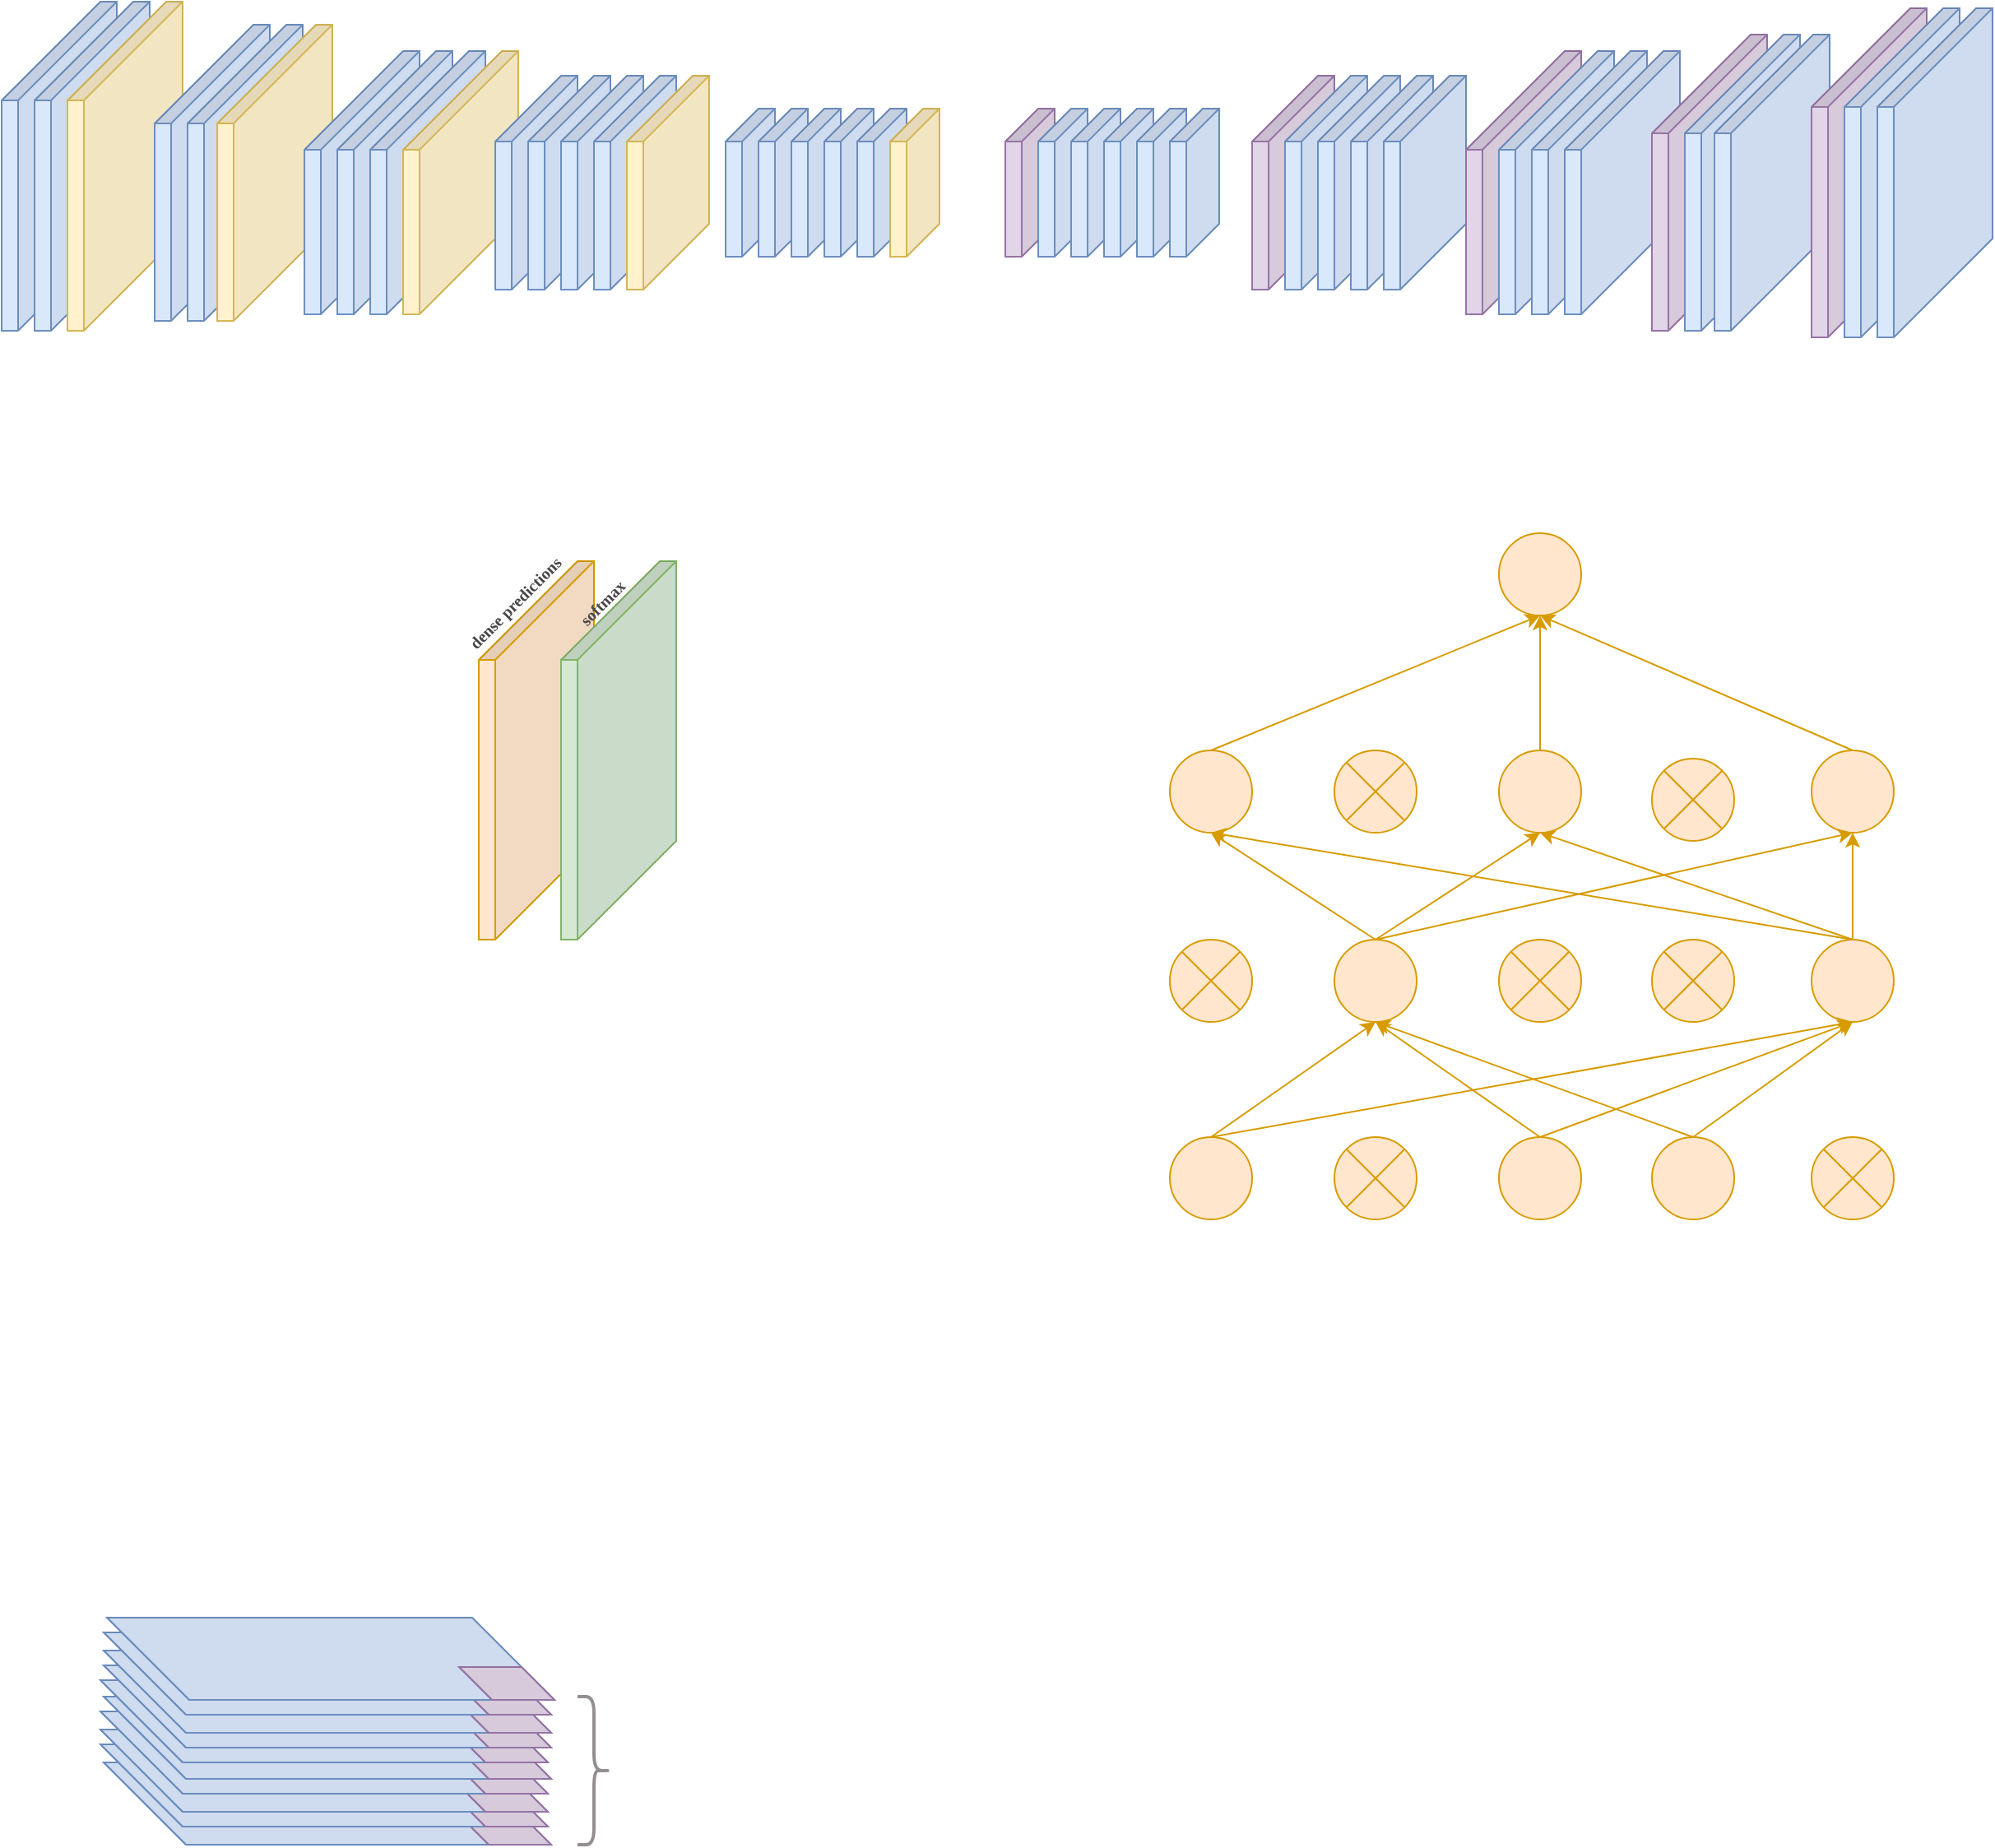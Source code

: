 <mxfile version="22.0.8" type="github">
  <diagram name="第 1 页" id="C3Rt4zPMQhMByHxWCD_6">
    <mxGraphModel dx="863" dy="486" grid="1" gridSize="10" guides="1" tooltips="1" connect="1" arrows="1" fold="1" page="1" pageScale="1" pageWidth="827" pageHeight="1169" math="0" shadow="0">
      <root>
        <mxCell id="0" />
        <mxCell id="1" parent="0" />
        <mxCell id="XNQVcV-ULBvw991r1sIG-1" value="" style="shape=cube;whiteSpace=wrap;html=1;boundedLbl=1;backgroundOutline=1;darkOpacity=0.05;darkOpacity2=0.1;rotation=0;size=60;direction=south;flipH=0;flipV=0;fillColor=#dae8fc;strokeColor=#6c8ebf;" parent="1" vertex="1">
          <mxGeometry x="100" y="130" width="70" height="200" as="geometry" />
        </mxCell>
        <mxCell id="XNQVcV-ULBvw991r1sIG-4" value="" style="shape=cube;whiteSpace=wrap;html=1;boundedLbl=1;backgroundOutline=1;darkOpacity=0.05;darkOpacity2=0.1;rotation=0;size=60;direction=south;flipH=0;flipV=0;fillColor=#dae8fc;strokeColor=#6c8ebf;" parent="1" vertex="1">
          <mxGeometry x="120" y="130" width="70" height="200" as="geometry" />
        </mxCell>
        <mxCell id="XNQVcV-ULBvw991r1sIG-5" value="" style="shape=cube;whiteSpace=wrap;html=1;boundedLbl=1;backgroundOutline=1;darkOpacity=0.05;darkOpacity2=0.1;rotation=0;size=60;direction=south;flipH=0;flipV=0;fillColor=#fff2cc;strokeColor=#d6b656;" parent="1" vertex="1">
          <mxGeometry x="140" y="130" width="70" height="200" as="geometry" />
        </mxCell>
        <mxCell id="XNQVcV-ULBvw991r1sIG-6" value="" style="shape=cube;whiteSpace=wrap;html=1;boundedLbl=1;backgroundOutline=1;darkOpacity=0.05;darkOpacity2=0.1;rotation=0;size=60;direction=south;flipH=0;flipV=0;fillColor=#dae8fc;strokeColor=#6c8ebf;" parent="1" vertex="1">
          <mxGeometry x="193" y="144" width="70" height="180" as="geometry" />
        </mxCell>
        <mxCell id="XNQVcV-ULBvw991r1sIG-9" value="" style="shape=cube;whiteSpace=wrap;html=1;boundedLbl=1;backgroundOutline=1;darkOpacity=0.05;darkOpacity2=0.1;rotation=0;size=60;direction=south;flipH=0;flipV=0;fillColor=#dae8fc;strokeColor=#6c8ebf;" parent="1" vertex="1">
          <mxGeometry x="213" y="144" width="70" height="180" as="geometry" />
        </mxCell>
        <mxCell id="XNQVcV-ULBvw991r1sIG-10" value="" style="shape=cube;whiteSpace=wrap;html=1;boundedLbl=1;backgroundOutline=1;darkOpacity=0.05;darkOpacity2=0.1;rotation=0;size=60;direction=south;flipH=0;flipV=0;fillColor=#fff2cc;strokeColor=#d6b656;" parent="1" vertex="1">
          <mxGeometry x="231" y="144" width="70" height="180" as="geometry" />
        </mxCell>
        <mxCell id="XNQVcV-ULBvw991r1sIG-11" value="" style="shape=cube;whiteSpace=wrap;html=1;boundedLbl=1;backgroundOutline=1;darkOpacity=0.05;darkOpacity2=0.1;rotation=0;size=60;direction=south;flipH=0;flipV=0;fillColor=#dae8fc;strokeColor=#6c8ebf;" parent="1" vertex="1">
          <mxGeometry x="284" y="160" width="70" height="160" as="geometry" />
        </mxCell>
        <mxCell id="XNQVcV-ULBvw991r1sIG-12" value="" style="shape=cube;whiteSpace=wrap;html=1;boundedLbl=1;backgroundOutline=1;darkOpacity=0.05;darkOpacity2=0.1;rotation=0;size=60;direction=south;flipH=0;flipV=0;fillColor=#dae8fc;strokeColor=#6c8ebf;" parent="1" vertex="1">
          <mxGeometry x="304" y="160" width="70" height="160" as="geometry" />
        </mxCell>
        <mxCell id="XNQVcV-ULBvw991r1sIG-13" value="" style="shape=cube;whiteSpace=wrap;html=1;boundedLbl=1;backgroundOutline=1;darkOpacity=0.05;darkOpacity2=0.1;rotation=0;size=60;direction=south;flipH=0;flipV=0;fillColor=#dae8fc;strokeColor=#6c8ebf;" parent="1" vertex="1">
          <mxGeometry x="324" y="160" width="70" height="160" as="geometry" />
        </mxCell>
        <mxCell id="XNQVcV-ULBvw991r1sIG-14" value="" style="shape=cube;whiteSpace=wrap;html=1;boundedLbl=1;backgroundOutline=1;darkOpacity=0.05;darkOpacity2=0.1;rotation=0;size=60;direction=south;flipH=0;flipV=0;fillColor=#fff2cc;strokeColor=#d6b656;" parent="1" vertex="1">
          <mxGeometry x="344" y="160" width="70" height="160" as="geometry" />
        </mxCell>
        <mxCell id="XNQVcV-ULBvw991r1sIG-15" value="" style="shape=cube;whiteSpace=wrap;html=1;boundedLbl=1;backgroundOutline=1;darkOpacity=0.05;darkOpacity2=0.1;rotation=0;size=40;direction=south;flipH=0;flipV=0;fillColor=#dae8fc;strokeColor=#6c8ebf;" parent="1" vertex="1">
          <mxGeometry x="400" y="175" width="50" height="130" as="geometry" />
        </mxCell>
        <mxCell id="XNQVcV-ULBvw991r1sIG-16" value="" style="shape=cube;whiteSpace=wrap;html=1;boundedLbl=1;backgroundOutline=1;darkOpacity=0.05;darkOpacity2=0.1;rotation=0;size=40;direction=south;flipH=0;flipV=0;fillColor=#dae8fc;strokeColor=#6c8ebf;" parent="1" vertex="1">
          <mxGeometry x="420" y="175" width="50" height="130" as="geometry" />
        </mxCell>
        <mxCell id="XNQVcV-ULBvw991r1sIG-17" value="" style="shape=cube;whiteSpace=wrap;html=1;boundedLbl=1;backgroundOutline=1;darkOpacity=0.05;darkOpacity2=0.1;rotation=0;size=40;direction=south;flipH=0;flipV=0;fillColor=#dae8fc;strokeColor=#6c8ebf;" parent="1" vertex="1">
          <mxGeometry x="440" y="175" width="50" height="130" as="geometry" />
        </mxCell>
        <mxCell id="XNQVcV-ULBvw991r1sIG-18" value="" style="shape=cube;whiteSpace=wrap;html=1;boundedLbl=1;backgroundOutline=1;darkOpacity=0.05;darkOpacity2=0.1;rotation=0;size=40;direction=south;flipH=0;flipV=0;fillColor=#dae8fc;strokeColor=#6c8ebf;" parent="1" vertex="1">
          <mxGeometry x="460" y="175" width="50" height="130" as="geometry" />
        </mxCell>
        <mxCell id="XNQVcV-ULBvw991r1sIG-19" value="" style="shape=cube;whiteSpace=wrap;html=1;boundedLbl=1;backgroundOutline=1;darkOpacity=0.05;darkOpacity2=0.1;rotation=0;size=40;direction=south;flipH=0;flipV=0;fillColor=#fff2cc;strokeColor=#d6b656;" parent="1" vertex="1">
          <mxGeometry x="480" y="175" width="50" height="130" as="geometry" />
        </mxCell>
        <mxCell id="XNQVcV-ULBvw991r1sIG-20" value="" style="shape=cube;whiteSpace=wrap;html=1;boundedLbl=1;backgroundOutline=1;darkOpacity=0.05;darkOpacity2=0.1;rotation=0;size=20;direction=south;flipH=0;flipV=0;fillColor=#dae8fc;strokeColor=#6c8ebf;" parent="1" vertex="1">
          <mxGeometry x="540" y="195" width="30" height="90" as="geometry" />
        </mxCell>
        <mxCell id="XNQVcV-ULBvw991r1sIG-21" value="" style="shape=cube;whiteSpace=wrap;html=1;boundedLbl=1;backgroundOutline=1;darkOpacity=0.05;darkOpacity2=0.1;rotation=0;size=20;direction=south;flipH=0;flipV=0;fillColor=#dae8fc;strokeColor=#6c8ebf;" parent="1" vertex="1">
          <mxGeometry x="560" y="195" width="30" height="90" as="geometry" />
        </mxCell>
        <mxCell id="XNQVcV-ULBvw991r1sIG-22" value="" style="shape=cube;whiteSpace=wrap;html=1;boundedLbl=1;backgroundOutline=1;darkOpacity=0.05;darkOpacity2=0.1;rotation=0;size=20;direction=south;flipH=0;flipV=0;fillColor=#dae8fc;strokeColor=#6c8ebf;" parent="1" vertex="1">
          <mxGeometry x="580" y="195" width="30" height="90" as="geometry" />
        </mxCell>
        <mxCell id="XNQVcV-ULBvw991r1sIG-23" value="" style="shape=cube;whiteSpace=wrap;html=1;boundedLbl=1;backgroundOutline=1;darkOpacity=0.05;darkOpacity2=0.1;rotation=0;size=20;direction=south;flipH=0;flipV=0;fillColor=#dae8fc;strokeColor=#6c8ebf;" parent="1" vertex="1">
          <mxGeometry x="600" y="195" width="30" height="90" as="geometry" />
        </mxCell>
        <mxCell id="XNQVcV-ULBvw991r1sIG-24" value="" style="shape=cube;whiteSpace=wrap;html=1;boundedLbl=1;backgroundOutline=1;darkOpacity=0.05;darkOpacity2=0.1;rotation=0;size=20;direction=south;flipH=0;flipV=0;fillColor=#dae8fc;strokeColor=#6c8ebf;" parent="1" vertex="1">
          <mxGeometry x="620" y="195" width="30" height="90" as="geometry" />
        </mxCell>
        <mxCell id="XNQVcV-ULBvw991r1sIG-25" value="" style="shape=cube;whiteSpace=wrap;html=1;boundedLbl=1;backgroundOutline=1;darkOpacity=0.05;darkOpacity2=0.1;rotation=0;size=20;direction=south;flipH=0;flipV=0;fillColor=#fff2cc;strokeColor=#d6b656;" parent="1" vertex="1">
          <mxGeometry x="640" y="195" width="30" height="90" as="geometry" />
        </mxCell>
        <mxCell id="XNQVcV-ULBvw991r1sIG-26" value="" style="shape=cube;whiteSpace=wrap;html=1;boundedLbl=1;backgroundOutline=1;darkOpacity=0.05;darkOpacity2=0.1;rotation=0;size=20;direction=south;flipH=0;flipV=0;fillColor=#e1d5e7;strokeColor=#9673a6;" parent="1" vertex="1">
          <mxGeometry x="710" y="195" width="30" height="90" as="geometry" />
        </mxCell>
        <mxCell id="XNQVcV-ULBvw991r1sIG-27" value="" style="shape=cube;whiteSpace=wrap;html=1;boundedLbl=1;backgroundOutline=1;darkOpacity=0.05;darkOpacity2=0.1;rotation=0;size=20;direction=south;flipH=0;flipV=0;fillColor=#dae8fc;strokeColor=#6c8ebf;" parent="1" vertex="1">
          <mxGeometry x="730" y="195" width="30" height="90" as="geometry" />
        </mxCell>
        <mxCell id="XNQVcV-ULBvw991r1sIG-28" value="" style="shape=cube;whiteSpace=wrap;html=1;boundedLbl=1;backgroundOutline=1;darkOpacity=0.05;darkOpacity2=0.1;rotation=0;size=20;direction=south;flipH=0;flipV=0;fillColor=#dae8fc;strokeColor=#6c8ebf;" parent="1" vertex="1">
          <mxGeometry x="750" y="195" width="30" height="90" as="geometry" />
        </mxCell>
        <mxCell id="XNQVcV-ULBvw991r1sIG-29" value="" style="shape=cube;whiteSpace=wrap;html=1;boundedLbl=1;backgroundOutline=1;darkOpacity=0.05;darkOpacity2=0.1;rotation=0;size=20;direction=south;flipH=0;flipV=0;fillColor=#dae8fc;strokeColor=#6c8ebf;" parent="1" vertex="1">
          <mxGeometry x="770" y="195" width="30" height="90" as="geometry" />
        </mxCell>
        <mxCell id="XNQVcV-ULBvw991r1sIG-30" value="" style="shape=cube;whiteSpace=wrap;html=1;boundedLbl=1;backgroundOutline=1;darkOpacity=0.05;darkOpacity2=0.1;rotation=0;size=20;direction=south;flipH=0;flipV=0;fillColor=#dae8fc;strokeColor=#6c8ebf;" parent="1" vertex="1">
          <mxGeometry x="790" y="195" width="30" height="90" as="geometry" />
        </mxCell>
        <mxCell id="XNQVcV-ULBvw991r1sIG-31" value="" style="shape=cube;whiteSpace=wrap;html=1;boundedLbl=1;backgroundOutline=1;darkOpacity=0.05;darkOpacity2=0.1;rotation=0;size=20;direction=south;flipH=0;flipV=0;fillColor=#dae8fc;strokeColor=#6c8ebf;" parent="1" vertex="1">
          <mxGeometry x="810" y="195" width="30" height="90" as="geometry" />
        </mxCell>
        <mxCell id="XNQVcV-ULBvw991r1sIG-32" value="" style="shape=cube;whiteSpace=wrap;html=1;boundedLbl=1;backgroundOutline=1;darkOpacity=0.05;darkOpacity2=0.1;rotation=0;size=40;direction=south;flipH=0;flipV=0;fillColor=#e1d5e7;strokeColor=#9673a6;" parent="1" vertex="1">
          <mxGeometry x="860" y="175" width="50" height="130" as="geometry" />
        </mxCell>
        <mxCell id="XNQVcV-ULBvw991r1sIG-33" value="" style="shape=cube;whiteSpace=wrap;html=1;boundedLbl=1;backgroundOutline=1;darkOpacity=0.05;darkOpacity2=0.1;rotation=0;size=40;direction=south;flipH=0;flipV=0;fillColor=#dae8fc;strokeColor=#6c8ebf;" parent="1" vertex="1">
          <mxGeometry x="880" y="175" width="50" height="130" as="geometry" />
        </mxCell>
        <mxCell id="XNQVcV-ULBvw991r1sIG-34" value="" style="shape=cube;whiteSpace=wrap;html=1;boundedLbl=1;backgroundOutline=1;darkOpacity=0.05;darkOpacity2=0.1;rotation=0;size=40;direction=south;flipH=0;flipV=0;fillColor=#dae8fc;strokeColor=#6c8ebf;" parent="1" vertex="1">
          <mxGeometry x="900" y="175" width="50" height="130" as="geometry" />
        </mxCell>
        <mxCell id="XNQVcV-ULBvw991r1sIG-35" value="" style="shape=cube;whiteSpace=wrap;html=1;boundedLbl=1;backgroundOutline=1;darkOpacity=0.05;darkOpacity2=0.1;rotation=0;size=40;direction=south;flipH=0;flipV=0;fillColor=#dae8fc;strokeColor=#6c8ebf;" parent="1" vertex="1">
          <mxGeometry x="920" y="175" width="50" height="130" as="geometry" />
        </mxCell>
        <mxCell id="XNQVcV-ULBvw991r1sIG-36" value="" style="shape=cube;whiteSpace=wrap;html=1;boundedLbl=1;backgroundOutline=1;darkOpacity=0.05;darkOpacity2=0.1;rotation=0;size=40;direction=south;flipH=0;flipV=0;fillColor=#dae8fc;strokeColor=#6c8ebf;" parent="1" vertex="1">
          <mxGeometry x="940" y="175" width="50" height="130" as="geometry" />
        </mxCell>
        <mxCell id="XNQVcV-ULBvw991r1sIG-37" value="" style="shape=cube;whiteSpace=wrap;html=1;boundedLbl=1;backgroundOutline=1;darkOpacity=0.05;darkOpacity2=0.1;rotation=0;size=60;direction=south;flipH=0;flipV=0;fillColor=#e1d5e7;strokeColor=#9673a6;" parent="1" vertex="1">
          <mxGeometry x="990" y="160" width="70" height="160" as="geometry" />
        </mxCell>
        <mxCell id="XNQVcV-ULBvw991r1sIG-38" value="" style="shape=cube;whiteSpace=wrap;html=1;boundedLbl=1;backgroundOutline=1;darkOpacity=0.05;darkOpacity2=0.1;rotation=0;size=60;direction=south;flipH=0;flipV=0;fillColor=#dae8fc;strokeColor=#6c8ebf;" parent="1" vertex="1">
          <mxGeometry x="1010" y="160" width="70" height="160" as="geometry" />
        </mxCell>
        <mxCell id="XNQVcV-ULBvw991r1sIG-39" value="" style="shape=cube;whiteSpace=wrap;html=1;boundedLbl=1;backgroundOutline=1;darkOpacity=0.05;darkOpacity2=0.1;rotation=0;size=60;direction=south;flipH=0;flipV=0;fillColor=#dae8fc;strokeColor=#6c8ebf;" parent="1" vertex="1">
          <mxGeometry x="1030" y="160" width="70" height="160" as="geometry" />
        </mxCell>
        <mxCell id="XNQVcV-ULBvw991r1sIG-40" value="" style="shape=cube;whiteSpace=wrap;html=1;boundedLbl=1;backgroundOutline=1;darkOpacity=0.05;darkOpacity2=0.1;rotation=0;size=60;direction=south;flipH=0;flipV=0;fillColor=#dae8fc;strokeColor=#6c8ebf;" parent="1" vertex="1">
          <mxGeometry x="1050" y="160" width="70" height="160" as="geometry" />
        </mxCell>
        <mxCell id="XNQVcV-ULBvw991r1sIG-41" value="" style="shape=cube;whiteSpace=wrap;html=1;boundedLbl=1;backgroundOutline=1;darkOpacity=0.05;darkOpacity2=0.1;rotation=0;size=60;direction=south;flipH=0;flipV=0;fillColor=#e1d5e7;strokeColor=#9673a6;" parent="1" vertex="1">
          <mxGeometry x="1103" y="150" width="70" height="180" as="geometry" />
        </mxCell>
        <mxCell id="XNQVcV-ULBvw991r1sIG-42" value="" style="shape=cube;whiteSpace=wrap;html=1;boundedLbl=1;backgroundOutline=1;darkOpacity=0.05;darkOpacity2=0.1;rotation=0;size=60;direction=south;flipH=0;flipV=0;fillColor=#dae8fc;strokeColor=#6c8ebf;" parent="1" vertex="1">
          <mxGeometry x="1123" y="150" width="70" height="180" as="geometry" />
        </mxCell>
        <mxCell id="XNQVcV-ULBvw991r1sIG-43" value="" style="shape=cube;whiteSpace=wrap;html=1;boundedLbl=1;backgroundOutline=1;darkOpacity=0.05;darkOpacity2=0.1;rotation=0;size=60;direction=south;flipH=0;flipV=0;fillColor=#dae8fc;strokeColor=#6c8ebf;" parent="1" vertex="1">
          <mxGeometry x="1141" y="150" width="70" height="180" as="geometry" />
        </mxCell>
        <mxCell id="XNQVcV-ULBvw991r1sIG-44" value="" style="shape=cube;whiteSpace=wrap;html=1;boundedLbl=1;backgroundOutline=1;darkOpacity=0.05;darkOpacity2=0.1;rotation=0;size=60;direction=south;flipH=0;flipV=0;fillColor=#e1d5e7;strokeColor=#9673a6;" parent="1" vertex="1">
          <mxGeometry x="1200" y="134" width="70" height="200" as="geometry" />
        </mxCell>
        <mxCell id="XNQVcV-ULBvw991r1sIG-45" value="" style="shape=cube;whiteSpace=wrap;html=1;boundedLbl=1;backgroundOutline=1;darkOpacity=0.05;darkOpacity2=0.1;rotation=0;size=60;direction=south;flipH=0;flipV=0;fillColor=#dae8fc;strokeColor=#6c8ebf;" parent="1" vertex="1">
          <mxGeometry x="1220" y="134" width="70" height="200" as="geometry" />
        </mxCell>
        <mxCell id="XNQVcV-ULBvw991r1sIG-46" value="" style="shape=cube;whiteSpace=wrap;html=1;boundedLbl=1;backgroundOutline=1;darkOpacity=0.05;darkOpacity2=0.1;rotation=0;size=60;direction=south;flipH=0;flipV=0;fillColor=#dae8fc;strokeColor=#6c8ebf;" parent="1" vertex="1">
          <mxGeometry x="1240" y="134" width="70" height="200" as="geometry" />
        </mxCell>
        <mxCell id="XNQVcV-ULBvw991r1sIG-47" value="" style="shape=cube;whiteSpace=wrap;html=1;boundedLbl=1;backgroundOutline=1;darkOpacity=0.05;darkOpacity2=0.1;rotation=0;size=60;direction=south;flipH=0;flipV=0;fillColor=#ffe6cc;strokeColor=#d79b00;" parent="1" vertex="1">
          <mxGeometry x="390" y="470" width="70" height="230" as="geometry" />
        </mxCell>
        <mxCell id="XNQVcV-ULBvw991r1sIG-48" value="" style="shape=cube;whiteSpace=wrap;html=1;boundedLbl=1;backgroundOutline=1;darkOpacity=0.05;darkOpacity2=0.1;rotation=0;size=60;direction=south;flipH=0;flipV=0;fillColor=#d5e8d4;strokeColor=#82b366;" parent="1" vertex="1">
          <mxGeometry x="440" y="470" width="70" height="230" as="geometry" />
        </mxCell>
        <mxCell id="XNQVcV-ULBvw991r1sIG-49" value="dense predictions" style="text;strokeColor=none;align=center;fillColor=none;html=1;verticalAlign=middle;whiteSpace=wrap;rounded=0;fontFamily=Times New Roman;rotation=-45;fontSize=10;fontStyle=1;fontColor=#494646;" parent="1" vertex="1">
          <mxGeometry x="354" y="480" width="116" height="30" as="geometry" />
        </mxCell>
        <mxCell id="XNQVcV-ULBvw991r1sIG-50" value="softmax" style="text;strokeColor=none;align=center;fillColor=none;html=1;verticalAlign=middle;whiteSpace=wrap;rounded=0;fontFamily=Times New Roman;rotation=-45;fontSize=10;fontStyle=1;fontColor=#494646;" parent="1" vertex="1">
          <mxGeometry x="407" y="480" width="116" height="30" as="geometry" />
        </mxCell>
        <mxCell id="XNQVcV-ULBvw991r1sIG-51" value="" style="ellipse;whiteSpace=wrap;html=1;aspect=fixed;fillColor=#ffe6cc;strokeColor=#d79b00;" parent="1" vertex="1">
          <mxGeometry x="1010" y="453" width="50" height="50" as="geometry" />
        </mxCell>
        <mxCell id="XNQVcV-ULBvw991r1sIG-52" value="" style="ellipse;whiteSpace=wrap;html=1;aspect=fixed;fillColor=#ffe6cc;strokeColor=#d79b00;" parent="1" vertex="1">
          <mxGeometry x="810" y="585" width="50" height="50" as="geometry" />
        </mxCell>
        <mxCell id="XNQVcV-ULBvw991r1sIG-53" value="" style="ellipse;whiteSpace=wrap;html=1;aspect=fixed;fillColor=#ffe6cc;strokeColor=#d79b00;" parent="1" vertex="1">
          <mxGeometry x="810" y="820" width="50" height="50" as="geometry" />
        </mxCell>
        <mxCell id="XNQVcV-ULBvw991r1sIG-54" value="" style="ellipse;whiteSpace=wrap;html=1;aspect=fixed;fillColor=#ffe6cc;strokeColor=#d79b00;" parent="1" vertex="1">
          <mxGeometry x="1010" y="585" width="50" height="50" as="geometry" />
        </mxCell>
        <mxCell id="XNQVcV-ULBvw991r1sIG-55" value="" style="ellipse;whiteSpace=wrap;html=1;aspect=fixed;fillColor=#ffe6cc;strokeColor=#d79b00;" parent="1" vertex="1">
          <mxGeometry x="910" y="700" width="50" height="50" as="geometry" />
        </mxCell>
        <mxCell id="XNQVcV-ULBvw991r1sIG-56" value="" style="ellipse;whiteSpace=wrap;html=1;aspect=fixed;fillColor=#ffe6cc;strokeColor=#d79b00;" parent="1" vertex="1">
          <mxGeometry x="1200" y="585" width="50" height="50" as="geometry" />
        </mxCell>
        <mxCell id="XNQVcV-ULBvw991r1sIG-57" value="" style="shape=sumEllipse;perimeter=ellipsePerimeter;whiteSpace=wrap;html=1;backgroundOutline=1;fillColor=#ffe6cc;strokeColor=#d79b00;" parent="1" vertex="1">
          <mxGeometry x="910" y="585" width="50" height="50" as="geometry" />
        </mxCell>
        <mxCell id="XNQVcV-ULBvw991r1sIG-58" value="" style="shape=sumEllipse;perimeter=ellipsePerimeter;whiteSpace=wrap;html=1;backgroundOutline=1;fillColor=#ffe6cc;strokeColor=#d79b00;" parent="1" vertex="1">
          <mxGeometry x="1103" y="590" width="50" height="50" as="geometry" />
        </mxCell>
        <mxCell id="XNQVcV-ULBvw991r1sIG-59" value="" style="shape=sumEllipse;perimeter=ellipsePerimeter;whiteSpace=wrap;html=1;backgroundOutline=1;fillColor=#ffe6cc;strokeColor=#d79b00;" parent="1" vertex="1">
          <mxGeometry x="1010" y="700" width="50" height="50" as="geometry" />
        </mxCell>
        <mxCell id="XNQVcV-ULBvw991r1sIG-60" value="" style="shape=sumEllipse;perimeter=ellipsePerimeter;whiteSpace=wrap;html=1;backgroundOutline=1;fillColor=#ffe6cc;strokeColor=#d79b00;" parent="1" vertex="1">
          <mxGeometry x="1103" y="700" width="50" height="50" as="geometry" />
        </mxCell>
        <mxCell id="XNQVcV-ULBvw991r1sIG-61" value="" style="ellipse;whiteSpace=wrap;html=1;aspect=fixed;fillColor=#ffe6cc;strokeColor=#d79b00;" parent="1" vertex="1">
          <mxGeometry x="1200" y="700" width="50" height="50" as="geometry" />
        </mxCell>
        <mxCell id="XNQVcV-ULBvw991r1sIG-62" value="" style="shape=sumEllipse;perimeter=ellipsePerimeter;whiteSpace=wrap;html=1;backgroundOutline=1;fillColor=#ffe6cc;strokeColor=#d79b00;" parent="1" vertex="1">
          <mxGeometry x="810" y="700" width="50" height="50" as="geometry" />
        </mxCell>
        <mxCell id="XNQVcV-ULBvw991r1sIG-63" value="" style="shape=sumEllipse;perimeter=ellipsePerimeter;whiteSpace=wrap;html=1;backgroundOutline=1;fillColor=#ffe6cc;strokeColor=#d79b00;" parent="1" vertex="1">
          <mxGeometry x="910" y="820" width="50" height="50" as="geometry" />
        </mxCell>
        <mxCell id="XNQVcV-ULBvw991r1sIG-64" value="" style="shape=sumEllipse;perimeter=ellipsePerimeter;whiteSpace=wrap;html=1;backgroundOutline=1;fillColor=#ffe6cc;strokeColor=#d79b00;" parent="1" vertex="1">
          <mxGeometry x="1200" y="820" width="50" height="50" as="geometry" />
        </mxCell>
        <mxCell id="XNQVcV-ULBvw991r1sIG-65" value="" style="ellipse;whiteSpace=wrap;html=1;aspect=fixed;fillColor=#ffe6cc;strokeColor=#d79b00;" parent="1" vertex="1">
          <mxGeometry x="1010" y="820" width="50" height="50" as="geometry" />
        </mxCell>
        <mxCell id="XNQVcV-ULBvw991r1sIG-66" value="" style="ellipse;whiteSpace=wrap;html=1;aspect=fixed;fillColor=#ffe6cc;strokeColor=#d79b00;" parent="1" vertex="1">
          <mxGeometry x="1103" y="820" width="50" height="50" as="geometry" />
        </mxCell>
        <mxCell id="XNQVcV-ULBvw991r1sIG-68" value="" style="endArrow=classic;html=1;rounded=0;entryX=0.5;entryY=1;entryDx=0;entryDy=0;exitX=0.5;exitY=0;exitDx=0;exitDy=0;fillColor=#ffe6cc;strokeColor=#d79b00;" parent="1" source="XNQVcV-ULBvw991r1sIG-52" target="XNQVcV-ULBvw991r1sIG-51" edge="1">
          <mxGeometry width="50" height="50" relative="1" as="geometry">
            <mxPoint x="680" y="720" as="sourcePoint" />
            <mxPoint x="730" y="670" as="targetPoint" />
          </mxGeometry>
        </mxCell>
        <mxCell id="XNQVcV-ULBvw991r1sIG-69" value="" style="endArrow=classic;html=1;rounded=0;entryX=0.5;entryY=1;entryDx=0;entryDy=0;exitX=0.5;exitY=0;exitDx=0;exitDy=0;fillColor=#ffe6cc;strokeColor=#d79b00;" parent="1" source="XNQVcV-ULBvw991r1sIG-54" target="XNQVcV-ULBvw991r1sIG-51" edge="1">
          <mxGeometry width="50" height="50" relative="1" as="geometry">
            <mxPoint x="845" y="595" as="sourcePoint" />
            <mxPoint x="1045" y="513" as="targetPoint" />
          </mxGeometry>
        </mxCell>
        <mxCell id="XNQVcV-ULBvw991r1sIG-70" value="" style="endArrow=classic;html=1;rounded=0;entryX=0.5;entryY=1;entryDx=0;entryDy=0;exitX=0.5;exitY=0;exitDx=0;exitDy=0;fillColor=#ffe6cc;strokeColor=#d79b00;" parent="1" source="XNQVcV-ULBvw991r1sIG-56" target="XNQVcV-ULBvw991r1sIG-51" edge="1">
          <mxGeometry width="50" height="50" relative="1" as="geometry">
            <mxPoint x="1045" y="595" as="sourcePoint" />
            <mxPoint x="1045" y="513" as="targetPoint" />
          </mxGeometry>
        </mxCell>
        <mxCell id="XNQVcV-ULBvw991r1sIG-71" value="" style="endArrow=classic;html=1;rounded=0;entryX=0.5;entryY=1;entryDx=0;entryDy=0;exitX=0.5;exitY=0;exitDx=0;exitDy=0;fillColor=#ffe6cc;strokeColor=#d79b00;" parent="1" source="XNQVcV-ULBvw991r1sIG-55" target="XNQVcV-ULBvw991r1sIG-52" edge="1">
          <mxGeometry width="50" height="50" relative="1" as="geometry">
            <mxPoint x="950" y="702" as="sourcePoint" />
            <mxPoint x="1150" y="620" as="targetPoint" />
          </mxGeometry>
        </mxCell>
        <mxCell id="XNQVcV-ULBvw991r1sIG-72" value="" style="endArrow=classic;html=1;rounded=0;entryX=0.5;entryY=1;entryDx=0;entryDy=0;exitX=0.5;exitY=0;exitDx=0;exitDy=0;fillColor=#ffe6cc;strokeColor=#d79b00;" parent="1" source="XNQVcV-ULBvw991r1sIG-55" target="XNQVcV-ULBvw991r1sIG-54" edge="1">
          <mxGeometry width="50" height="50" relative="1" as="geometry">
            <mxPoint x="940" y="700" as="sourcePoint" />
            <mxPoint x="845" y="645" as="targetPoint" />
          </mxGeometry>
        </mxCell>
        <mxCell id="XNQVcV-ULBvw991r1sIG-73" value="" style="endArrow=classic;html=1;rounded=0;entryX=0.5;entryY=1;entryDx=0;entryDy=0;exitX=0.5;exitY=0;exitDx=0;exitDy=0;fillColor=#ffe6cc;strokeColor=#d79b00;" parent="1" source="XNQVcV-ULBvw991r1sIG-55" target="XNQVcV-ULBvw991r1sIG-56" edge="1">
          <mxGeometry width="50" height="50" relative="1" as="geometry">
            <mxPoint x="945" y="710" as="sourcePoint" />
            <mxPoint x="1045" y="645" as="targetPoint" />
          </mxGeometry>
        </mxCell>
        <mxCell id="XNQVcV-ULBvw991r1sIG-74" value="" style="endArrow=classic;html=1;rounded=0;entryX=0.5;entryY=1;entryDx=0;entryDy=0;exitX=0.5;exitY=0;exitDx=0;exitDy=0;fillColor=#ffe6cc;strokeColor=#d79b00;" parent="1" source="XNQVcV-ULBvw991r1sIG-61" target="XNQVcV-ULBvw991r1sIG-56" edge="1">
          <mxGeometry width="50" height="50" relative="1" as="geometry">
            <mxPoint x="945" y="710" as="sourcePoint" />
            <mxPoint x="1235" y="645" as="targetPoint" />
          </mxGeometry>
        </mxCell>
        <mxCell id="XNQVcV-ULBvw991r1sIG-76" value="" style="endArrow=classic;html=1;rounded=0;entryX=0.5;entryY=1;entryDx=0;entryDy=0;exitX=0.5;exitY=0;exitDx=0;exitDy=0;fillColor=#ffe6cc;strokeColor=#d79b00;" parent="1" source="XNQVcV-ULBvw991r1sIG-61" target="XNQVcV-ULBvw991r1sIG-54" edge="1">
          <mxGeometry width="50" height="50" relative="1" as="geometry">
            <mxPoint x="945" y="710" as="sourcePoint" />
            <mxPoint x="1235" y="645" as="targetPoint" />
          </mxGeometry>
        </mxCell>
        <mxCell id="XNQVcV-ULBvw991r1sIG-77" value="" style="endArrow=classic;html=1;rounded=0;entryX=0.5;entryY=1;entryDx=0;entryDy=0;exitX=0.5;exitY=0;exitDx=0;exitDy=0;fillColor=#ffe6cc;strokeColor=#d79b00;" parent="1" source="XNQVcV-ULBvw991r1sIG-61" target="XNQVcV-ULBvw991r1sIG-52" edge="1">
          <mxGeometry width="50" height="50" relative="1" as="geometry">
            <mxPoint x="1235" y="710" as="sourcePoint" />
            <mxPoint x="1045" y="645" as="targetPoint" />
          </mxGeometry>
        </mxCell>
        <mxCell id="XNQVcV-ULBvw991r1sIG-78" value="" style="endArrow=classic;html=1;rounded=0;entryX=0.5;entryY=1;entryDx=0;entryDy=0;exitX=0.5;exitY=0;exitDx=0;exitDy=0;fillColor=#ffe6cc;strokeColor=#d79b00;" parent="1" source="XNQVcV-ULBvw991r1sIG-53" target="XNQVcV-ULBvw991r1sIG-55" edge="1">
          <mxGeometry width="50" height="50" relative="1" as="geometry">
            <mxPoint x="945" y="710" as="sourcePoint" />
            <mxPoint x="845" y="645" as="targetPoint" />
          </mxGeometry>
        </mxCell>
        <mxCell id="XNQVcV-ULBvw991r1sIG-79" value="" style="endArrow=classic;html=1;rounded=0;entryX=0.5;entryY=1;entryDx=0;entryDy=0;exitX=0.5;exitY=0;exitDx=0;exitDy=0;fillColor=#ffe6cc;strokeColor=#d79b00;" parent="1" source="XNQVcV-ULBvw991r1sIG-53" target="XNQVcV-ULBvw991r1sIG-61" edge="1">
          <mxGeometry width="50" height="50" relative="1" as="geometry">
            <mxPoint x="845" y="830" as="sourcePoint" />
            <mxPoint x="945" y="760" as="targetPoint" />
          </mxGeometry>
        </mxCell>
        <mxCell id="XNQVcV-ULBvw991r1sIG-80" value="" style="endArrow=classic;html=1;rounded=0;entryX=0.5;entryY=1;entryDx=0;entryDy=0;exitX=0.5;exitY=0;exitDx=0;exitDy=0;fillColor=#ffe6cc;strokeColor=#d79b00;" parent="1" source="XNQVcV-ULBvw991r1sIG-65" target="XNQVcV-ULBvw991r1sIG-55" edge="1">
          <mxGeometry width="50" height="50" relative="1" as="geometry">
            <mxPoint x="845" y="830" as="sourcePoint" />
            <mxPoint x="945" y="760" as="targetPoint" />
          </mxGeometry>
        </mxCell>
        <mxCell id="XNQVcV-ULBvw991r1sIG-81" value="" style="endArrow=classic;html=1;rounded=0;entryX=0.5;entryY=1;entryDx=0;entryDy=0;exitX=0.5;exitY=0;exitDx=0;exitDy=0;fillColor=#ffe6cc;strokeColor=#d79b00;" parent="1" source="XNQVcV-ULBvw991r1sIG-65" target="XNQVcV-ULBvw991r1sIG-61" edge="1">
          <mxGeometry width="50" height="50" relative="1" as="geometry">
            <mxPoint x="1045" y="830" as="sourcePoint" />
            <mxPoint x="945" y="760" as="targetPoint" />
          </mxGeometry>
        </mxCell>
        <mxCell id="XNQVcV-ULBvw991r1sIG-82" value="" style="endArrow=classic;html=1;rounded=0;entryX=0.5;entryY=1;entryDx=0;entryDy=0;exitX=0.5;exitY=0;exitDx=0;exitDy=0;fillColor=#ffe6cc;strokeColor=#d79b00;" parent="1" source="XNQVcV-ULBvw991r1sIG-66" target="XNQVcV-ULBvw991r1sIG-61" edge="1">
          <mxGeometry width="50" height="50" relative="1" as="geometry">
            <mxPoint x="1045" y="830" as="sourcePoint" />
            <mxPoint x="1235" y="760" as="targetPoint" />
          </mxGeometry>
        </mxCell>
        <mxCell id="XNQVcV-ULBvw991r1sIG-83" value="" style="endArrow=classic;html=1;rounded=0;entryX=0.5;entryY=1;entryDx=0;entryDy=0;exitX=0.5;exitY=0;exitDx=0;exitDy=0;fillColor=#ffe6cc;strokeColor=#d79b00;" parent="1" source="XNQVcV-ULBvw991r1sIG-66" target="XNQVcV-ULBvw991r1sIG-55" edge="1">
          <mxGeometry width="50" height="50" relative="1" as="geometry">
            <mxPoint x="1138" y="830" as="sourcePoint" />
            <mxPoint x="1235" y="760" as="targetPoint" />
          </mxGeometry>
        </mxCell>
        <mxCell id="EIc0bhU2Mj3wxcPdnYVr-5" value="" style="shape=cube;whiteSpace=wrap;html=1;boundedLbl=1;backgroundOutline=1;darkOpacity=0.05;darkOpacity2=0.1;size=50;rotation=-180;flipH=1;flipV=1;fillColor=#dae8fc;strokeColor=#6c8ebf;" vertex="1" parent="1">
          <mxGeometry x="162" y="1200" width="272" height="50" as="geometry" />
        </mxCell>
        <mxCell id="EIc0bhU2Mj3wxcPdnYVr-10" value="" style="shape=cube;whiteSpace=wrap;html=1;boundedLbl=1;backgroundOutline=1;darkOpacity=0.05;darkOpacity2=0.1;size=50;rotation=-180;flipH=1;flipV=1;fillColor=#e1d5e7;strokeColor=#9673a6;" vertex="1" parent="1">
          <mxGeometry x="376" y="1230" width="58" height="20" as="geometry" />
        </mxCell>
        <mxCell id="EIc0bhU2Mj3wxcPdnYVr-11" value="" style="shape=cube;whiteSpace=wrap;html=1;boundedLbl=1;backgroundOutline=1;darkOpacity=0.05;darkOpacity2=0.1;size=50;rotation=-180;flipH=1;flipV=1;fillColor=#dae8fc;strokeColor=#6c8ebf;" vertex="1" parent="1">
          <mxGeometry x="160" y="1189" width="272" height="50" as="geometry" />
        </mxCell>
        <mxCell id="EIc0bhU2Mj3wxcPdnYVr-12" value="" style="shape=cube;whiteSpace=wrap;html=1;boundedLbl=1;backgroundOutline=1;darkOpacity=0.05;darkOpacity2=0.1;size=50;rotation=-180;flipH=1;flipV=1;fillColor=#e1d5e7;strokeColor=#9673a6;" vertex="1" parent="1">
          <mxGeometry x="374" y="1219" width="58" height="20" as="geometry" />
        </mxCell>
        <mxCell id="EIc0bhU2Mj3wxcPdnYVr-13" value="" style="shape=cube;whiteSpace=wrap;html=1;boundedLbl=1;backgroundOutline=1;darkOpacity=0.05;darkOpacity2=0.1;size=50;rotation=-180;flipH=1;flipV=1;fillColor=#dae8fc;strokeColor=#6c8ebf;" vertex="1" parent="1">
          <mxGeometry x="160" y="1180" width="272" height="50" as="geometry" />
        </mxCell>
        <mxCell id="EIc0bhU2Mj3wxcPdnYVr-14" value="" style="shape=cube;whiteSpace=wrap;html=1;boundedLbl=1;backgroundOutline=1;darkOpacity=0.05;darkOpacity2=0.1;size=50;rotation=-180;flipH=1;flipV=1;fillColor=#e1d5e7;strokeColor=#9673a6;" vertex="1" parent="1">
          <mxGeometry x="374" y="1210" width="58" height="20" as="geometry" />
        </mxCell>
        <mxCell id="EIc0bhU2Mj3wxcPdnYVr-15" value="" style="shape=cube;whiteSpace=wrap;html=1;boundedLbl=1;backgroundOutline=1;darkOpacity=0.05;darkOpacity2=0.1;size=50;rotation=-180;flipH=1;flipV=1;fillColor=#dae8fc;strokeColor=#6c8ebf;" vertex="1" parent="1">
          <mxGeometry x="160" y="1169" width="272" height="50" as="geometry" />
        </mxCell>
        <mxCell id="EIc0bhU2Mj3wxcPdnYVr-16" value="" style="shape=cube;whiteSpace=wrap;html=1;boundedLbl=1;backgroundOutline=1;darkOpacity=0.05;darkOpacity2=0.1;size=50;rotation=-180;flipH=1;flipV=1;fillColor=#e1d5e7;strokeColor=#9673a6;" vertex="1" parent="1">
          <mxGeometry x="374" y="1199" width="58" height="20" as="geometry" />
        </mxCell>
        <mxCell id="EIc0bhU2Mj3wxcPdnYVr-17" value="" style="shape=cube;whiteSpace=wrap;html=1;boundedLbl=1;backgroundOutline=1;darkOpacity=0.05;darkOpacity2=0.1;size=50;rotation=-180;flipH=1;flipV=1;fillColor=#dae8fc;strokeColor=#6c8ebf;" vertex="1" parent="1">
          <mxGeometry x="162" y="1160" width="272" height="50" as="geometry" />
        </mxCell>
        <mxCell id="EIc0bhU2Mj3wxcPdnYVr-18" value="" style="shape=cube;whiteSpace=wrap;html=1;boundedLbl=1;backgroundOutline=1;darkOpacity=0.05;darkOpacity2=0.1;size=50;rotation=-180;flipH=1;flipV=1;fillColor=#e1d5e7;strokeColor=#9673a6;" vertex="1" parent="1">
          <mxGeometry x="376" y="1190" width="58" height="20" as="geometry" />
        </mxCell>
        <mxCell id="EIc0bhU2Mj3wxcPdnYVr-19" value="" style="shape=cube;whiteSpace=wrap;html=1;boundedLbl=1;backgroundOutline=1;darkOpacity=0.05;darkOpacity2=0.1;size=50;rotation=-180;flipH=1;flipV=1;fillColor=#dae8fc;strokeColor=#6c8ebf;" vertex="1" parent="1">
          <mxGeometry x="160" y="1150" width="272" height="50" as="geometry" />
        </mxCell>
        <mxCell id="EIc0bhU2Mj3wxcPdnYVr-20" value="" style="shape=cube;whiteSpace=wrap;html=1;boundedLbl=1;backgroundOutline=1;darkOpacity=0.05;darkOpacity2=0.1;size=50;rotation=-180;flipH=1;flipV=1;fillColor=#e1d5e7;strokeColor=#9673a6;" vertex="1" parent="1">
          <mxGeometry x="374" y="1180" width="58" height="20" as="geometry" />
        </mxCell>
        <mxCell id="EIc0bhU2Mj3wxcPdnYVr-21" value="" style="shape=cube;whiteSpace=wrap;html=1;boundedLbl=1;backgroundOutline=1;darkOpacity=0.05;darkOpacity2=0.1;size=50;rotation=-180;flipH=1;flipV=1;fillColor=#dae8fc;strokeColor=#6c8ebf;" vertex="1" parent="1">
          <mxGeometry x="162" y="1141" width="272" height="50" as="geometry" />
        </mxCell>
        <mxCell id="EIc0bhU2Mj3wxcPdnYVr-22" value="" style="shape=cube;whiteSpace=wrap;html=1;boundedLbl=1;backgroundOutline=1;darkOpacity=0.05;darkOpacity2=0.1;size=50;rotation=-180;flipH=1;flipV=1;fillColor=#e1d5e7;strokeColor=#9673a6;" vertex="1" parent="1">
          <mxGeometry x="376" y="1171" width="58" height="20" as="geometry" />
        </mxCell>
        <mxCell id="EIc0bhU2Mj3wxcPdnYVr-23" value="" style="shape=cube;whiteSpace=wrap;html=1;boundedLbl=1;backgroundOutline=1;darkOpacity=0.05;darkOpacity2=0.1;size=50;rotation=-180;flipH=1;flipV=1;fillColor=#dae8fc;strokeColor=#6c8ebf;" vertex="1" parent="1">
          <mxGeometry x="162" y="1132" width="272" height="50" as="geometry" />
        </mxCell>
        <mxCell id="EIc0bhU2Mj3wxcPdnYVr-24" value="" style="shape=cube;whiteSpace=wrap;html=1;boundedLbl=1;backgroundOutline=1;darkOpacity=0.05;darkOpacity2=0.1;size=50;rotation=-180;flipH=1;flipV=1;fillColor=#e1d5e7;strokeColor=#9673a6;" vertex="1" parent="1">
          <mxGeometry x="376" y="1162" width="58" height="20" as="geometry" />
        </mxCell>
        <mxCell id="EIc0bhU2Mj3wxcPdnYVr-25" value="" style="shape=cube;whiteSpace=wrap;html=1;boundedLbl=1;backgroundOutline=1;darkOpacity=0.05;darkOpacity2=0.1;size=50;rotation=-180;flipH=1;flipV=1;fillColor=#dae8fc;strokeColor=#6c8ebf;" vertex="1" parent="1">
          <mxGeometry x="162" y="1121" width="272" height="50" as="geometry" />
        </mxCell>
        <mxCell id="EIc0bhU2Mj3wxcPdnYVr-26" value="" style="shape=cube;whiteSpace=wrap;html=1;boundedLbl=1;backgroundOutline=1;darkOpacity=0.05;darkOpacity2=0.1;size=50;rotation=-180;flipH=1;flipV=1;fillColor=#e1d5e7;strokeColor=#9673a6;" vertex="1" parent="1">
          <mxGeometry x="376" y="1151" width="58" height="20" as="geometry" />
        </mxCell>
        <mxCell id="EIc0bhU2Mj3wxcPdnYVr-27" value="" style="shape=cube;whiteSpace=wrap;html=1;boundedLbl=1;backgroundOutline=1;darkOpacity=0.05;darkOpacity2=0.1;size=50;rotation=-180;flipH=1;flipV=1;fillColor=#dae8fc;strokeColor=#6c8ebf;" vertex="1" parent="1">
          <mxGeometry x="164" y="1112" width="272" height="50" as="geometry" />
        </mxCell>
        <mxCell id="EIc0bhU2Mj3wxcPdnYVr-28" value="" style="shape=cube;whiteSpace=wrap;html=1;boundedLbl=1;backgroundOutline=1;darkOpacity=0.05;darkOpacity2=0.1;size=50;rotation=-180;flipH=1;flipV=1;fillColor=#e1d5e7;strokeColor=#9673a6;" vertex="1" parent="1">
          <mxGeometry x="378" y="1142" width="58" height="20" as="geometry" />
        </mxCell>
        <mxCell id="EIc0bhU2Mj3wxcPdnYVr-29" value="" style="shape=curlyBracket;whiteSpace=wrap;html=1;rounded=1;flipH=1;labelPosition=right;verticalLabelPosition=middle;align=left;verticalAlign=middle;strokeColor=#948f8f;strokeWidth=2;" vertex="1" parent="1">
          <mxGeometry x="450" y="1160" width="20" height="90" as="geometry" />
        </mxCell>
      </root>
    </mxGraphModel>
  </diagram>
</mxfile>
